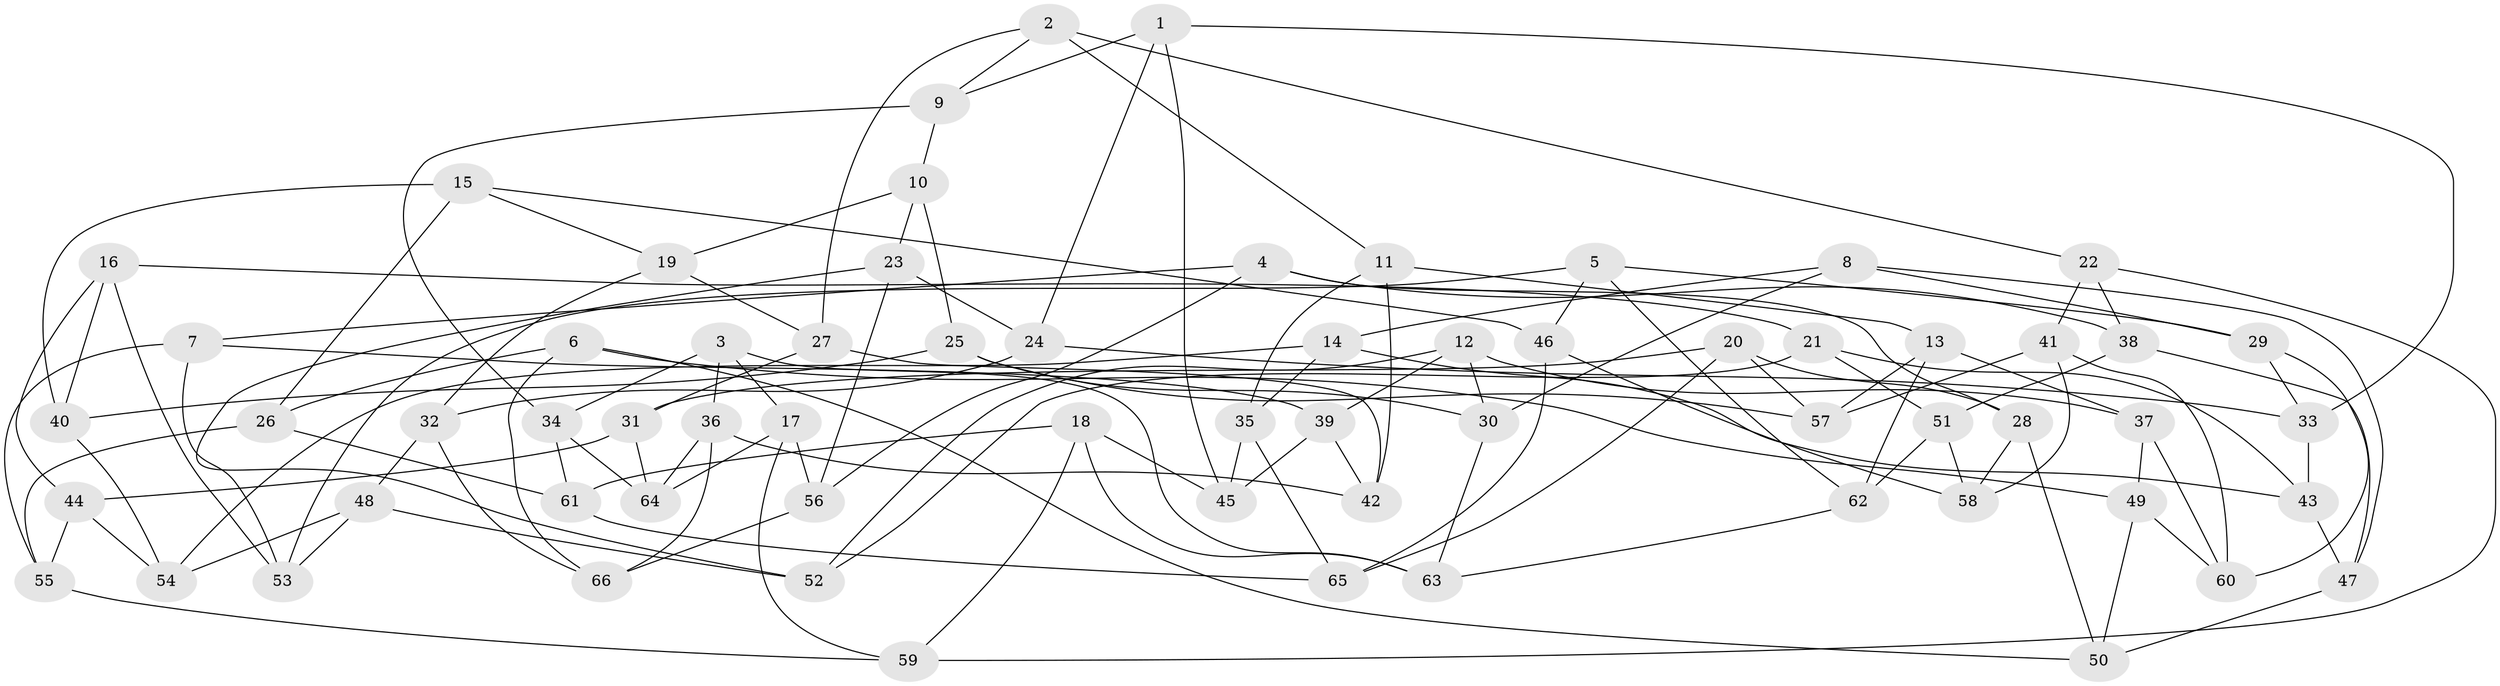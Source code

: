 // coarse degree distribution, {6: 0.15384615384615385, 4: 0.2692307692307692, 3: 0.23076923076923078, 5: 0.15384615384615385, 7: 0.07692307692307693, 10: 0.07692307692307693, 8: 0.038461538461538464}
// Generated by graph-tools (version 1.1) at 2025/03/03/04/25 22:03:32]
// undirected, 66 vertices, 132 edges
graph export_dot {
graph [start="1"]
  node [color=gray90,style=filled];
  1;
  2;
  3;
  4;
  5;
  6;
  7;
  8;
  9;
  10;
  11;
  12;
  13;
  14;
  15;
  16;
  17;
  18;
  19;
  20;
  21;
  22;
  23;
  24;
  25;
  26;
  27;
  28;
  29;
  30;
  31;
  32;
  33;
  34;
  35;
  36;
  37;
  38;
  39;
  40;
  41;
  42;
  43;
  44;
  45;
  46;
  47;
  48;
  49;
  50;
  51;
  52;
  53;
  54;
  55;
  56;
  57;
  58;
  59;
  60;
  61;
  62;
  63;
  64;
  65;
  66;
  1 -- 9;
  1 -- 45;
  1 -- 24;
  1 -- 33;
  2 -- 27;
  2 -- 9;
  2 -- 22;
  2 -- 11;
  3 -- 63;
  3 -- 34;
  3 -- 36;
  3 -- 17;
  4 -- 28;
  4 -- 56;
  4 -- 7;
  4 -- 38;
  5 -- 46;
  5 -- 53;
  5 -- 29;
  5 -- 62;
  6 -- 49;
  6 -- 50;
  6 -- 26;
  6 -- 66;
  7 -- 39;
  7 -- 55;
  7 -- 53;
  8 -- 47;
  8 -- 29;
  8 -- 14;
  8 -- 30;
  9 -- 10;
  9 -- 34;
  10 -- 23;
  10 -- 25;
  10 -- 19;
  11 -- 13;
  11 -- 35;
  11 -- 42;
  12 -- 52;
  12 -- 30;
  12 -- 39;
  12 -- 37;
  13 -- 37;
  13 -- 62;
  13 -- 57;
  14 -- 54;
  14 -- 35;
  14 -- 43;
  15 -- 40;
  15 -- 46;
  15 -- 19;
  15 -- 26;
  16 -- 21;
  16 -- 40;
  16 -- 53;
  16 -- 44;
  17 -- 59;
  17 -- 64;
  17 -- 56;
  18 -- 45;
  18 -- 59;
  18 -- 61;
  18 -- 63;
  19 -- 32;
  19 -- 27;
  20 -- 57;
  20 -- 31;
  20 -- 28;
  20 -- 65;
  21 -- 51;
  21 -- 52;
  21 -- 43;
  22 -- 59;
  22 -- 41;
  22 -- 38;
  23 -- 56;
  23 -- 24;
  23 -- 52;
  24 -- 33;
  24 -- 32;
  25 -- 57;
  25 -- 30;
  25 -- 40;
  26 -- 55;
  26 -- 61;
  27 -- 31;
  27 -- 42;
  28 -- 50;
  28 -- 58;
  29 -- 60;
  29 -- 33;
  30 -- 63;
  31 -- 44;
  31 -- 64;
  32 -- 48;
  32 -- 66;
  33 -- 43;
  34 -- 64;
  34 -- 61;
  35 -- 45;
  35 -- 65;
  36 -- 42;
  36 -- 66;
  36 -- 64;
  37 -- 60;
  37 -- 49;
  38 -- 51;
  38 -- 47;
  39 -- 42;
  39 -- 45;
  40 -- 54;
  41 -- 60;
  41 -- 57;
  41 -- 58;
  43 -- 47;
  44 -- 54;
  44 -- 55;
  46 -- 65;
  46 -- 58;
  47 -- 50;
  48 -- 52;
  48 -- 53;
  48 -- 54;
  49 -- 50;
  49 -- 60;
  51 -- 62;
  51 -- 58;
  55 -- 59;
  56 -- 66;
  61 -- 65;
  62 -- 63;
}
